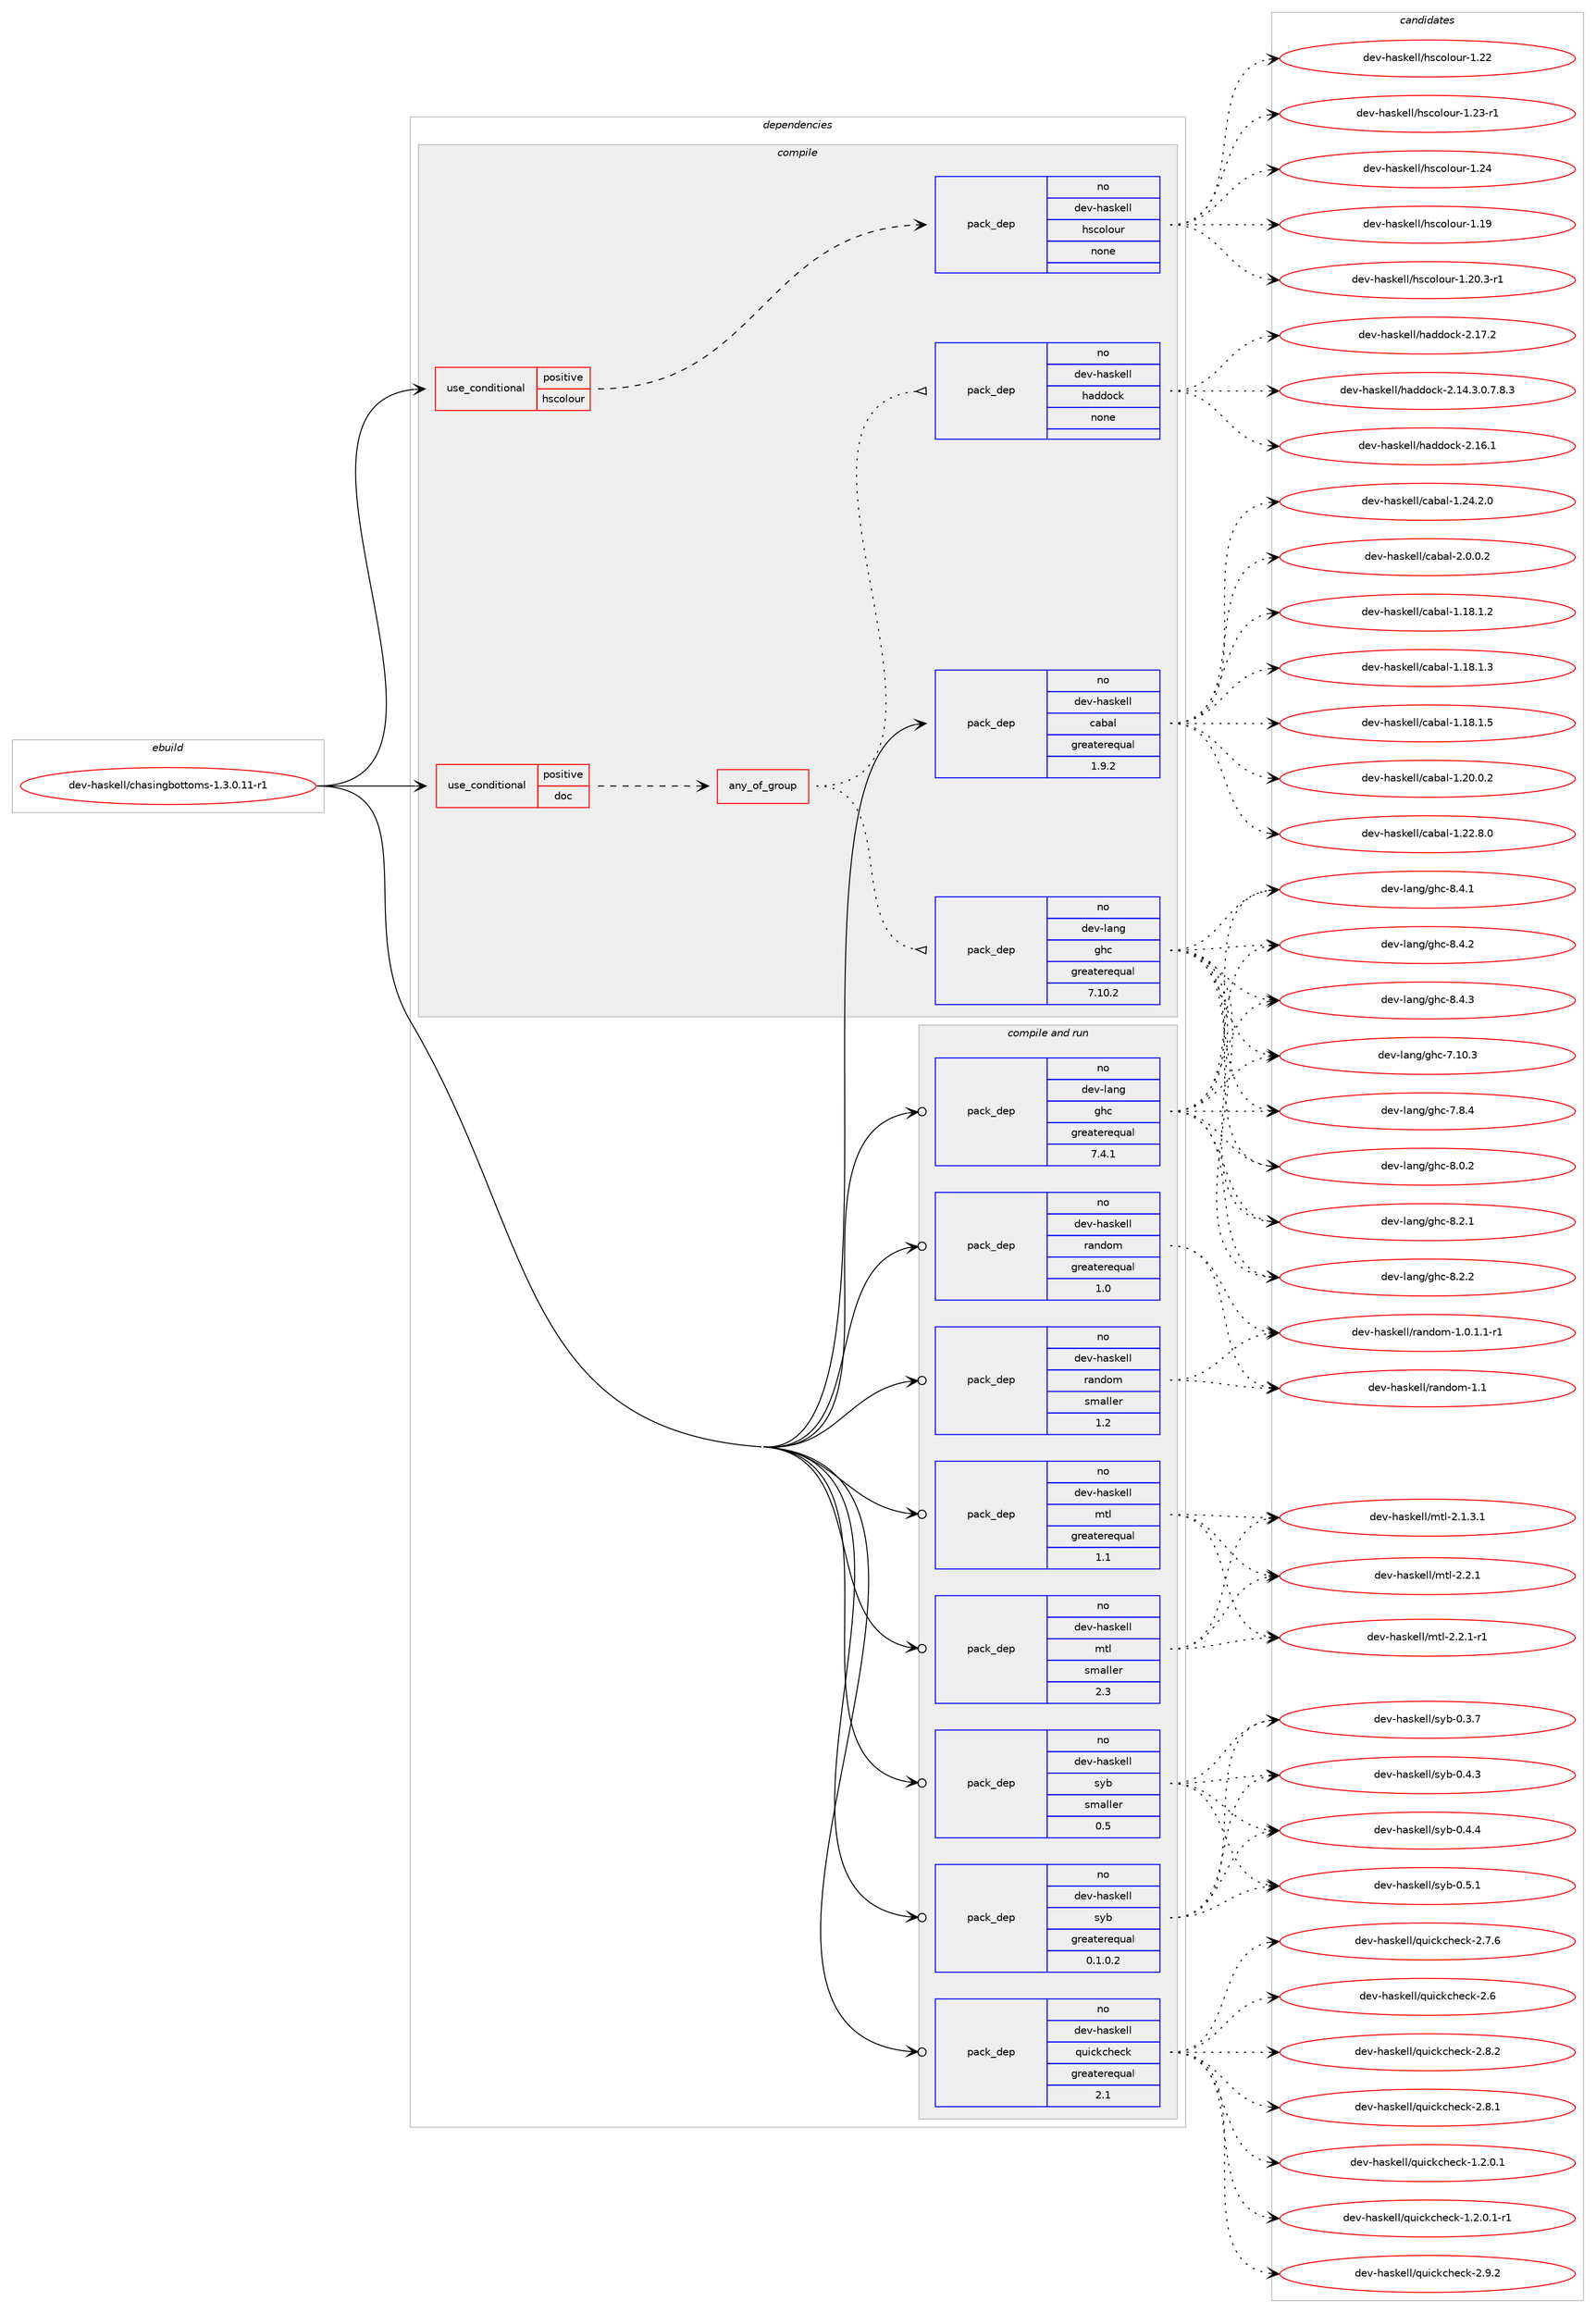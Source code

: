 digraph prolog {

# *************
# Graph options
# *************

newrank=true;
concentrate=true;
compound=true;
graph [rankdir=LR,fontname=Helvetica,fontsize=10,ranksep=1.5];#, ranksep=2.5, nodesep=0.2];
edge  [arrowhead=vee];
node  [fontname=Helvetica,fontsize=10];

# **********
# The ebuild
# **********

subgraph cluster_leftcol {
color=gray;
rank=same;
label=<<i>ebuild</i>>;
id [label="dev-haskell/chasingbottoms-1.3.0.11-r1", color=red, width=4, href="../dev-haskell/chasingbottoms-1.3.0.11-r1.svg"];
}

# ****************
# The dependencies
# ****************

subgraph cluster_midcol {
color=gray;
label=<<i>dependencies</i>>;
subgraph cluster_compile {
fillcolor="#eeeeee";
style=filled;
label=<<i>compile</i>>;
subgraph cond358923 {
dependency1328380 [label=<<TABLE BORDER="0" CELLBORDER="1" CELLSPACING="0" CELLPADDING="4"><TR><TD ROWSPAN="3" CELLPADDING="10">use_conditional</TD></TR><TR><TD>positive</TD></TR><TR><TD>doc</TD></TR></TABLE>>, shape=none, color=red];
subgraph any20640 {
dependency1328381 [label=<<TABLE BORDER="0" CELLBORDER="1" CELLSPACING="0" CELLPADDING="4"><TR><TD CELLPADDING="10">any_of_group</TD></TR></TABLE>>, shape=none, color=red];subgraph pack948265 {
dependency1328382 [label=<<TABLE BORDER="0" CELLBORDER="1" CELLSPACING="0" CELLPADDING="4" WIDTH="220"><TR><TD ROWSPAN="6" CELLPADDING="30">pack_dep</TD></TR><TR><TD WIDTH="110">no</TD></TR><TR><TD>dev-haskell</TD></TR><TR><TD>haddock</TD></TR><TR><TD>none</TD></TR><TR><TD></TD></TR></TABLE>>, shape=none, color=blue];
}
dependency1328381:e -> dependency1328382:w [weight=20,style="dotted",arrowhead="oinv"];
subgraph pack948266 {
dependency1328383 [label=<<TABLE BORDER="0" CELLBORDER="1" CELLSPACING="0" CELLPADDING="4" WIDTH="220"><TR><TD ROWSPAN="6" CELLPADDING="30">pack_dep</TD></TR><TR><TD WIDTH="110">no</TD></TR><TR><TD>dev-lang</TD></TR><TR><TD>ghc</TD></TR><TR><TD>greaterequal</TD></TR><TR><TD>7.10.2</TD></TR></TABLE>>, shape=none, color=blue];
}
dependency1328381:e -> dependency1328383:w [weight=20,style="dotted",arrowhead="oinv"];
}
dependency1328380:e -> dependency1328381:w [weight=20,style="dashed",arrowhead="vee"];
}
id:e -> dependency1328380:w [weight=20,style="solid",arrowhead="vee"];
subgraph cond358924 {
dependency1328384 [label=<<TABLE BORDER="0" CELLBORDER="1" CELLSPACING="0" CELLPADDING="4"><TR><TD ROWSPAN="3" CELLPADDING="10">use_conditional</TD></TR><TR><TD>positive</TD></TR><TR><TD>hscolour</TD></TR></TABLE>>, shape=none, color=red];
subgraph pack948267 {
dependency1328385 [label=<<TABLE BORDER="0" CELLBORDER="1" CELLSPACING="0" CELLPADDING="4" WIDTH="220"><TR><TD ROWSPAN="6" CELLPADDING="30">pack_dep</TD></TR><TR><TD WIDTH="110">no</TD></TR><TR><TD>dev-haskell</TD></TR><TR><TD>hscolour</TD></TR><TR><TD>none</TD></TR><TR><TD></TD></TR></TABLE>>, shape=none, color=blue];
}
dependency1328384:e -> dependency1328385:w [weight=20,style="dashed",arrowhead="vee"];
}
id:e -> dependency1328384:w [weight=20,style="solid",arrowhead="vee"];
subgraph pack948268 {
dependency1328386 [label=<<TABLE BORDER="0" CELLBORDER="1" CELLSPACING="0" CELLPADDING="4" WIDTH="220"><TR><TD ROWSPAN="6" CELLPADDING="30">pack_dep</TD></TR><TR><TD WIDTH="110">no</TD></TR><TR><TD>dev-haskell</TD></TR><TR><TD>cabal</TD></TR><TR><TD>greaterequal</TD></TR><TR><TD>1.9.2</TD></TR></TABLE>>, shape=none, color=blue];
}
id:e -> dependency1328386:w [weight=20,style="solid",arrowhead="vee"];
}
subgraph cluster_compileandrun {
fillcolor="#eeeeee";
style=filled;
label=<<i>compile and run</i>>;
subgraph pack948269 {
dependency1328387 [label=<<TABLE BORDER="0" CELLBORDER="1" CELLSPACING="0" CELLPADDING="4" WIDTH="220"><TR><TD ROWSPAN="6" CELLPADDING="30">pack_dep</TD></TR><TR><TD WIDTH="110">no</TD></TR><TR><TD>dev-haskell</TD></TR><TR><TD>mtl</TD></TR><TR><TD>greaterequal</TD></TR><TR><TD>1.1</TD></TR></TABLE>>, shape=none, color=blue];
}
id:e -> dependency1328387:w [weight=20,style="solid",arrowhead="odotvee"];
subgraph pack948270 {
dependency1328388 [label=<<TABLE BORDER="0" CELLBORDER="1" CELLSPACING="0" CELLPADDING="4" WIDTH="220"><TR><TD ROWSPAN="6" CELLPADDING="30">pack_dep</TD></TR><TR><TD WIDTH="110">no</TD></TR><TR><TD>dev-haskell</TD></TR><TR><TD>mtl</TD></TR><TR><TD>smaller</TD></TR><TR><TD>2.3</TD></TR></TABLE>>, shape=none, color=blue];
}
id:e -> dependency1328388:w [weight=20,style="solid",arrowhead="odotvee"];
subgraph pack948271 {
dependency1328389 [label=<<TABLE BORDER="0" CELLBORDER="1" CELLSPACING="0" CELLPADDING="4" WIDTH="220"><TR><TD ROWSPAN="6" CELLPADDING="30">pack_dep</TD></TR><TR><TD WIDTH="110">no</TD></TR><TR><TD>dev-haskell</TD></TR><TR><TD>quickcheck</TD></TR><TR><TD>greaterequal</TD></TR><TR><TD>2.1</TD></TR></TABLE>>, shape=none, color=blue];
}
id:e -> dependency1328389:w [weight=20,style="solid",arrowhead="odotvee"];
subgraph pack948272 {
dependency1328390 [label=<<TABLE BORDER="0" CELLBORDER="1" CELLSPACING="0" CELLPADDING="4" WIDTH="220"><TR><TD ROWSPAN="6" CELLPADDING="30">pack_dep</TD></TR><TR><TD WIDTH="110">no</TD></TR><TR><TD>dev-haskell</TD></TR><TR><TD>random</TD></TR><TR><TD>greaterequal</TD></TR><TR><TD>1.0</TD></TR></TABLE>>, shape=none, color=blue];
}
id:e -> dependency1328390:w [weight=20,style="solid",arrowhead="odotvee"];
subgraph pack948273 {
dependency1328391 [label=<<TABLE BORDER="0" CELLBORDER="1" CELLSPACING="0" CELLPADDING="4" WIDTH="220"><TR><TD ROWSPAN="6" CELLPADDING="30">pack_dep</TD></TR><TR><TD WIDTH="110">no</TD></TR><TR><TD>dev-haskell</TD></TR><TR><TD>random</TD></TR><TR><TD>smaller</TD></TR><TR><TD>1.2</TD></TR></TABLE>>, shape=none, color=blue];
}
id:e -> dependency1328391:w [weight=20,style="solid",arrowhead="odotvee"];
subgraph pack948274 {
dependency1328392 [label=<<TABLE BORDER="0" CELLBORDER="1" CELLSPACING="0" CELLPADDING="4" WIDTH="220"><TR><TD ROWSPAN="6" CELLPADDING="30">pack_dep</TD></TR><TR><TD WIDTH="110">no</TD></TR><TR><TD>dev-haskell</TD></TR><TR><TD>syb</TD></TR><TR><TD>greaterequal</TD></TR><TR><TD>0.1.0.2</TD></TR></TABLE>>, shape=none, color=blue];
}
id:e -> dependency1328392:w [weight=20,style="solid",arrowhead="odotvee"];
subgraph pack948275 {
dependency1328393 [label=<<TABLE BORDER="0" CELLBORDER="1" CELLSPACING="0" CELLPADDING="4" WIDTH="220"><TR><TD ROWSPAN="6" CELLPADDING="30">pack_dep</TD></TR><TR><TD WIDTH="110">no</TD></TR><TR><TD>dev-haskell</TD></TR><TR><TD>syb</TD></TR><TR><TD>smaller</TD></TR><TR><TD>0.5</TD></TR></TABLE>>, shape=none, color=blue];
}
id:e -> dependency1328393:w [weight=20,style="solid",arrowhead="odotvee"];
subgraph pack948276 {
dependency1328394 [label=<<TABLE BORDER="0" CELLBORDER="1" CELLSPACING="0" CELLPADDING="4" WIDTH="220"><TR><TD ROWSPAN="6" CELLPADDING="30">pack_dep</TD></TR><TR><TD WIDTH="110">no</TD></TR><TR><TD>dev-lang</TD></TR><TR><TD>ghc</TD></TR><TR><TD>greaterequal</TD></TR><TR><TD>7.4.1</TD></TR></TABLE>>, shape=none, color=blue];
}
id:e -> dependency1328394:w [weight=20,style="solid",arrowhead="odotvee"];
}
subgraph cluster_run {
fillcolor="#eeeeee";
style=filled;
label=<<i>run</i>>;
}
}

# **************
# The candidates
# **************

subgraph cluster_choices {
rank=same;
color=gray;
label=<<i>candidates</i>>;

subgraph choice948265 {
color=black;
nodesep=1;
choice1001011184510497115107101108108471049710010011199107455046495246514648465546564651 [label="dev-haskell/haddock-2.14.3.0.7.8.3", color=red, width=4,href="../dev-haskell/haddock-2.14.3.0.7.8.3.svg"];
choice100101118451049711510710110810847104971001001119910745504649544649 [label="dev-haskell/haddock-2.16.1", color=red, width=4,href="../dev-haskell/haddock-2.16.1.svg"];
choice100101118451049711510710110810847104971001001119910745504649554650 [label="dev-haskell/haddock-2.17.2", color=red, width=4,href="../dev-haskell/haddock-2.17.2.svg"];
dependency1328382:e -> choice1001011184510497115107101108108471049710010011199107455046495246514648465546564651:w [style=dotted,weight="100"];
dependency1328382:e -> choice100101118451049711510710110810847104971001001119910745504649544649:w [style=dotted,weight="100"];
dependency1328382:e -> choice100101118451049711510710110810847104971001001119910745504649554650:w [style=dotted,weight="100"];
}
subgraph choice948266 {
color=black;
nodesep=1;
choice1001011184510897110103471031049945554649484651 [label="dev-lang/ghc-7.10.3", color=red, width=4,href="../dev-lang/ghc-7.10.3.svg"];
choice10010111845108971101034710310499455546564652 [label="dev-lang/ghc-7.8.4", color=red, width=4,href="../dev-lang/ghc-7.8.4.svg"];
choice10010111845108971101034710310499455646484650 [label="dev-lang/ghc-8.0.2", color=red, width=4,href="../dev-lang/ghc-8.0.2.svg"];
choice10010111845108971101034710310499455646504649 [label="dev-lang/ghc-8.2.1", color=red, width=4,href="../dev-lang/ghc-8.2.1.svg"];
choice10010111845108971101034710310499455646504650 [label="dev-lang/ghc-8.2.2", color=red, width=4,href="../dev-lang/ghc-8.2.2.svg"];
choice10010111845108971101034710310499455646524649 [label="dev-lang/ghc-8.4.1", color=red, width=4,href="../dev-lang/ghc-8.4.1.svg"];
choice10010111845108971101034710310499455646524650 [label="dev-lang/ghc-8.4.2", color=red, width=4,href="../dev-lang/ghc-8.4.2.svg"];
choice10010111845108971101034710310499455646524651 [label="dev-lang/ghc-8.4.3", color=red, width=4,href="../dev-lang/ghc-8.4.3.svg"];
dependency1328383:e -> choice1001011184510897110103471031049945554649484651:w [style=dotted,weight="100"];
dependency1328383:e -> choice10010111845108971101034710310499455546564652:w [style=dotted,weight="100"];
dependency1328383:e -> choice10010111845108971101034710310499455646484650:w [style=dotted,weight="100"];
dependency1328383:e -> choice10010111845108971101034710310499455646504649:w [style=dotted,weight="100"];
dependency1328383:e -> choice10010111845108971101034710310499455646504650:w [style=dotted,weight="100"];
dependency1328383:e -> choice10010111845108971101034710310499455646524649:w [style=dotted,weight="100"];
dependency1328383:e -> choice10010111845108971101034710310499455646524650:w [style=dotted,weight="100"];
dependency1328383:e -> choice10010111845108971101034710310499455646524651:w [style=dotted,weight="100"];
}
subgraph choice948267 {
color=black;
nodesep=1;
choice100101118451049711510710110810847104115991111081111171144549464957 [label="dev-haskell/hscolour-1.19", color=red, width=4,href="../dev-haskell/hscolour-1.19.svg"];
choice10010111845104971151071011081084710411599111108111117114454946504846514511449 [label="dev-haskell/hscolour-1.20.3-r1", color=red, width=4,href="../dev-haskell/hscolour-1.20.3-r1.svg"];
choice100101118451049711510710110810847104115991111081111171144549465050 [label="dev-haskell/hscolour-1.22", color=red, width=4,href="../dev-haskell/hscolour-1.22.svg"];
choice1001011184510497115107101108108471041159911110811111711445494650514511449 [label="dev-haskell/hscolour-1.23-r1", color=red, width=4,href="../dev-haskell/hscolour-1.23-r1.svg"];
choice100101118451049711510710110810847104115991111081111171144549465052 [label="dev-haskell/hscolour-1.24", color=red, width=4,href="../dev-haskell/hscolour-1.24.svg"];
dependency1328385:e -> choice100101118451049711510710110810847104115991111081111171144549464957:w [style=dotted,weight="100"];
dependency1328385:e -> choice10010111845104971151071011081084710411599111108111117114454946504846514511449:w [style=dotted,weight="100"];
dependency1328385:e -> choice100101118451049711510710110810847104115991111081111171144549465050:w [style=dotted,weight="100"];
dependency1328385:e -> choice1001011184510497115107101108108471041159911110811111711445494650514511449:w [style=dotted,weight="100"];
dependency1328385:e -> choice100101118451049711510710110810847104115991111081111171144549465052:w [style=dotted,weight="100"];
}
subgraph choice948268 {
color=black;
nodesep=1;
choice10010111845104971151071011081084799979897108454946495646494650 [label="dev-haskell/cabal-1.18.1.2", color=red, width=4,href="../dev-haskell/cabal-1.18.1.2.svg"];
choice10010111845104971151071011081084799979897108454946495646494651 [label="dev-haskell/cabal-1.18.1.3", color=red, width=4,href="../dev-haskell/cabal-1.18.1.3.svg"];
choice10010111845104971151071011081084799979897108454946495646494653 [label="dev-haskell/cabal-1.18.1.5", color=red, width=4,href="../dev-haskell/cabal-1.18.1.5.svg"];
choice10010111845104971151071011081084799979897108454946504846484650 [label="dev-haskell/cabal-1.20.0.2", color=red, width=4,href="../dev-haskell/cabal-1.20.0.2.svg"];
choice10010111845104971151071011081084799979897108454946505046564648 [label="dev-haskell/cabal-1.22.8.0", color=red, width=4,href="../dev-haskell/cabal-1.22.8.0.svg"];
choice10010111845104971151071011081084799979897108454946505246504648 [label="dev-haskell/cabal-1.24.2.0", color=red, width=4,href="../dev-haskell/cabal-1.24.2.0.svg"];
choice100101118451049711510710110810847999798971084550464846484650 [label="dev-haskell/cabal-2.0.0.2", color=red, width=4,href="../dev-haskell/cabal-2.0.0.2.svg"];
dependency1328386:e -> choice10010111845104971151071011081084799979897108454946495646494650:w [style=dotted,weight="100"];
dependency1328386:e -> choice10010111845104971151071011081084799979897108454946495646494651:w [style=dotted,weight="100"];
dependency1328386:e -> choice10010111845104971151071011081084799979897108454946495646494653:w [style=dotted,weight="100"];
dependency1328386:e -> choice10010111845104971151071011081084799979897108454946504846484650:w [style=dotted,weight="100"];
dependency1328386:e -> choice10010111845104971151071011081084799979897108454946505046564648:w [style=dotted,weight="100"];
dependency1328386:e -> choice10010111845104971151071011081084799979897108454946505246504648:w [style=dotted,weight="100"];
dependency1328386:e -> choice100101118451049711510710110810847999798971084550464846484650:w [style=dotted,weight="100"];
}
subgraph choice948269 {
color=black;
nodesep=1;
choice1001011184510497115107101108108471091161084550464946514649 [label="dev-haskell/mtl-2.1.3.1", color=red, width=4,href="../dev-haskell/mtl-2.1.3.1.svg"];
choice100101118451049711510710110810847109116108455046504649 [label="dev-haskell/mtl-2.2.1", color=red, width=4,href="../dev-haskell/mtl-2.2.1.svg"];
choice1001011184510497115107101108108471091161084550465046494511449 [label="dev-haskell/mtl-2.2.1-r1", color=red, width=4,href="../dev-haskell/mtl-2.2.1-r1.svg"];
dependency1328387:e -> choice1001011184510497115107101108108471091161084550464946514649:w [style=dotted,weight="100"];
dependency1328387:e -> choice100101118451049711510710110810847109116108455046504649:w [style=dotted,weight="100"];
dependency1328387:e -> choice1001011184510497115107101108108471091161084550465046494511449:w [style=dotted,weight="100"];
}
subgraph choice948270 {
color=black;
nodesep=1;
choice1001011184510497115107101108108471091161084550464946514649 [label="dev-haskell/mtl-2.1.3.1", color=red, width=4,href="../dev-haskell/mtl-2.1.3.1.svg"];
choice100101118451049711510710110810847109116108455046504649 [label="dev-haskell/mtl-2.2.1", color=red, width=4,href="../dev-haskell/mtl-2.2.1.svg"];
choice1001011184510497115107101108108471091161084550465046494511449 [label="dev-haskell/mtl-2.2.1-r1", color=red, width=4,href="../dev-haskell/mtl-2.2.1-r1.svg"];
dependency1328388:e -> choice1001011184510497115107101108108471091161084550464946514649:w [style=dotted,weight="100"];
dependency1328388:e -> choice100101118451049711510710110810847109116108455046504649:w [style=dotted,weight="100"];
dependency1328388:e -> choice1001011184510497115107101108108471091161084550465046494511449:w [style=dotted,weight="100"];
}
subgraph choice948271 {
color=black;
nodesep=1;
choice1001011184510497115107101108108471131171059910799104101991074549465046484649 [label="dev-haskell/quickcheck-1.2.0.1", color=red, width=4,href="../dev-haskell/quickcheck-1.2.0.1.svg"];
choice10010111845104971151071011081084711311710599107991041019910745494650464846494511449 [label="dev-haskell/quickcheck-1.2.0.1-r1", color=red, width=4,href="../dev-haskell/quickcheck-1.2.0.1-r1.svg"];
choice10010111845104971151071011081084711311710599107991041019910745504654 [label="dev-haskell/quickcheck-2.6", color=red, width=4,href="../dev-haskell/quickcheck-2.6.svg"];
choice100101118451049711510710110810847113117105991079910410199107455046554654 [label="dev-haskell/quickcheck-2.7.6", color=red, width=4,href="../dev-haskell/quickcheck-2.7.6.svg"];
choice100101118451049711510710110810847113117105991079910410199107455046564649 [label="dev-haskell/quickcheck-2.8.1", color=red, width=4,href="../dev-haskell/quickcheck-2.8.1.svg"];
choice100101118451049711510710110810847113117105991079910410199107455046564650 [label="dev-haskell/quickcheck-2.8.2", color=red, width=4,href="../dev-haskell/quickcheck-2.8.2.svg"];
choice100101118451049711510710110810847113117105991079910410199107455046574650 [label="dev-haskell/quickcheck-2.9.2", color=red, width=4,href="../dev-haskell/quickcheck-2.9.2.svg"];
dependency1328389:e -> choice1001011184510497115107101108108471131171059910799104101991074549465046484649:w [style=dotted,weight="100"];
dependency1328389:e -> choice10010111845104971151071011081084711311710599107991041019910745494650464846494511449:w [style=dotted,weight="100"];
dependency1328389:e -> choice10010111845104971151071011081084711311710599107991041019910745504654:w [style=dotted,weight="100"];
dependency1328389:e -> choice100101118451049711510710110810847113117105991079910410199107455046554654:w [style=dotted,weight="100"];
dependency1328389:e -> choice100101118451049711510710110810847113117105991079910410199107455046564649:w [style=dotted,weight="100"];
dependency1328389:e -> choice100101118451049711510710110810847113117105991079910410199107455046564650:w [style=dotted,weight="100"];
dependency1328389:e -> choice100101118451049711510710110810847113117105991079910410199107455046574650:w [style=dotted,weight="100"];
}
subgraph choice948272 {
color=black;
nodesep=1;
choice1001011184510497115107101108108471149711010011110945494648464946494511449 [label="dev-haskell/random-1.0.1.1-r1", color=red, width=4,href="../dev-haskell/random-1.0.1.1-r1.svg"];
choice1001011184510497115107101108108471149711010011110945494649 [label="dev-haskell/random-1.1", color=red, width=4,href="../dev-haskell/random-1.1.svg"];
dependency1328390:e -> choice1001011184510497115107101108108471149711010011110945494648464946494511449:w [style=dotted,weight="100"];
dependency1328390:e -> choice1001011184510497115107101108108471149711010011110945494649:w [style=dotted,weight="100"];
}
subgraph choice948273 {
color=black;
nodesep=1;
choice1001011184510497115107101108108471149711010011110945494648464946494511449 [label="dev-haskell/random-1.0.1.1-r1", color=red, width=4,href="../dev-haskell/random-1.0.1.1-r1.svg"];
choice1001011184510497115107101108108471149711010011110945494649 [label="dev-haskell/random-1.1", color=red, width=4,href="../dev-haskell/random-1.1.svg"];
dependency1328391:e -> choice1001011184510497115107101108108471149711010011110945494648464946494511449:w [style=dotted,weight="100"];
dependency1328391:e -> choice1001011184510497115107101108108471149711010011110945494649:w [style=dotted,weight="100"];
}
subgraph choice948274 {
color=black;
nodesep=1;
choice10010111845104971151071011081084711512198454846514655 [label="dev-haskell/syb-0.3.7", color=red, width=4,href="../dev-haskell/syb-0.3.7.svg"];
choice10010111845104971151071011081084711512198454846524651 [label="dev-haskell/syb-0.4.3", color=red, width=4,href="../dev-haskell/syb-0.4.3.svg"];
choice10010111845104971151071011081084711512198454846524652 [label="dev-haskell/syb-0.4.4", color=red, width=4,href="../dev-haskell/syb-0.4.4.svg"];
choice10010111845104971151071011081084711512198454846534649 [label="dev-haskell/syb-0.5.1", color=red, width=4,href="../dev-haskell/syb-0.5.1.svg"];
dependency1328392:e -> choice10010111845104971151071011081084711512198454846514655:w [style=dotted,weight="100"];
dependency1328392:e -> choice10010111845104971151071011081084711512198454846524651:w [style=dotted,weight="100"];
dependency1328392:e -> choice10010111845104971151071011081084711512198454846524652:w [style=dotted,weight="100"];
dependency1328392:e -> choice10010111845104971151071011081084711512198454846534649:w [style=dotted,weight="100"];
}
subgraph choice948275 {
color=black;
nodesep=1;
choice10010111845104971151071011081084711512198454846514655 [label="dev-haskell/syb-0.3.7", color=red, width=4,href="../dev-haskell/syb-0.3.7.svg"];
choice10010111845104971151071011081084711512198454846524651 [label="dev-haskell/syb-0.4.3", color=red, width=4,href="../dev-haskell/syb-0.4.3.svg"];
choice10010111845104971151071011081084711512198454846524652 [label="dev-haskell/syb-0.4.4", color=red, width=4,href="../dev-haskell/syb-0.4.4.svg"];
choice10010111845104971151071011081084711512198454846534649 [label="dev-haskell/syb-0.5.1", color=red, width=4,href="../dev-haskell/syb-0.5.1.svg"];
dependency1328393:e -> choice10010111845104971151071011081084711512198454846514655:w [style=dotted,weight="100"];
dependency1328393:e -> choice10010111845104971151071011081084711512198454846524651:w [style=dotted,weight="100"];
dependency1328393:e -> choice10010111845104971151071011081084711512198454846524652:w [style=dotted,weight="100"];
dependency1328393:e -> choice10010111845104971151071011081084711512198454846534649:w [style=dotted,weight="100"];
}
subgraph choice948276 {
color=black;
nodesep=1;
choice1001011184510897110103471031049945554649484651 [label="dev-lang/ghc-7.10.3", color=red, width=4,href="../dev-lang/ghc-7.10.3.svg"];
choice10010111845108971101034710310499455546564652 [label="dev-lang/ghc-7.8.4", color=red, width=4,href="../dev-lang/ghc-7.8.4.svg"];
choice10010111845108971101034710310499455646484650 [label="dev-lang/ghc-8.0.2", color=red, width=4,href="../dev-lang/ghc-8.0.2.svg"];
choice10010111845108971101034710310499455646504649 [label="dev-lang/ghc-8.2.1", color=red, width=4,href="../dev-lang/ghc-8.2.1.svg"];
choice10010111845108971101034710310499455646504650 [label="dev-lang/ghc-8.2.2", color=red, width=4,href="../dev-lang/ghc-8.2.2.svg"];
choice10010111845108971101034710310499455646524649 [label="dev-lang/ghc-8.4.1", color=red, width=4,href="../dev-lang/ghc-8.4.1.svg"];
choice10010111845108971101034710310499455646524650 [label="dev-lang/ghc-8.4.2", color=red, width=4,href="../dev-lang/ghc-8.4.2.svg"];
choice10010111845108971101034710310499455646524651 [label="dev-lang/ghc-8.4.3", color=red, width=4,href="../dev-lang/ghc-8.4.3.svg"];
dependency1328394:e -> choice1001011184510897110103471031049945554649484651:w [style=dotted,weight="100"];
dependency1328394:e -> choice10010111845108971101034710310499455546564652:w [style=dotted,weight="100"];
dependency1328394:e -> choice10010111845108971101034710310499455646484650:w [style=dotted,weight="100"];
dependency1328394:e -> choice10010111845108971101034710310499455646504649:w [style=dotted,weight="100"];
dependency1328394:e -> choice10010111845108971101034710310499455646504650:w [style=dotted,weight="100"];
dependency1328394:e -> choice10010111845108971101034710310499455646524649:w [style=dotted,weight="100"];
dependency1328394:e -> choice10010111845108971101034710310499455646524650:w [style=dotted,weight="100"];
dependency1328394:e -> choice10010111845108971101034710310499455646524651:w [style=dotted,weight="100"];
}
}

}

